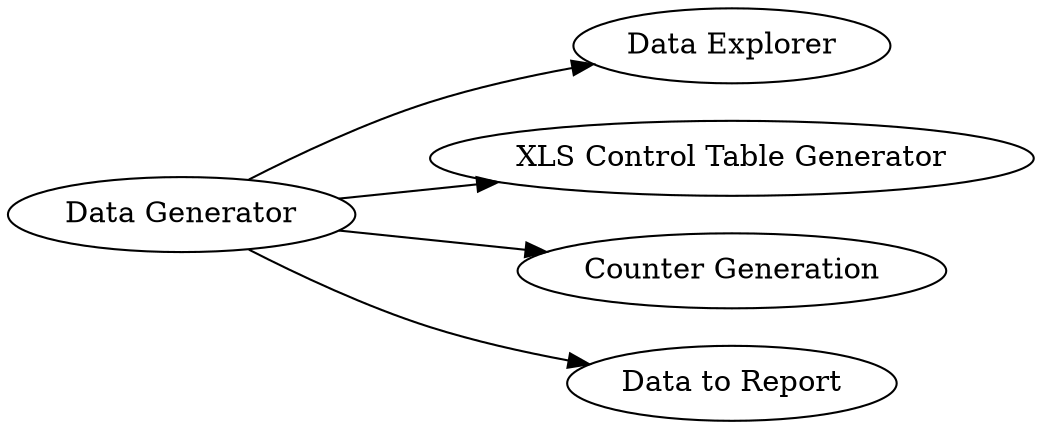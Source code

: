 digraph {
	1 -> 2
	1 -> 4
	1 -> 3
	1 -> 5
	5 [label="Data to Report"]
	1 [label="Data Generator"]
	4 [label="XLS Control Table Generator"]
	3 [label="Counter Generation"]
	2 [label="Data Explorer"]
	rankdir=LR
}

